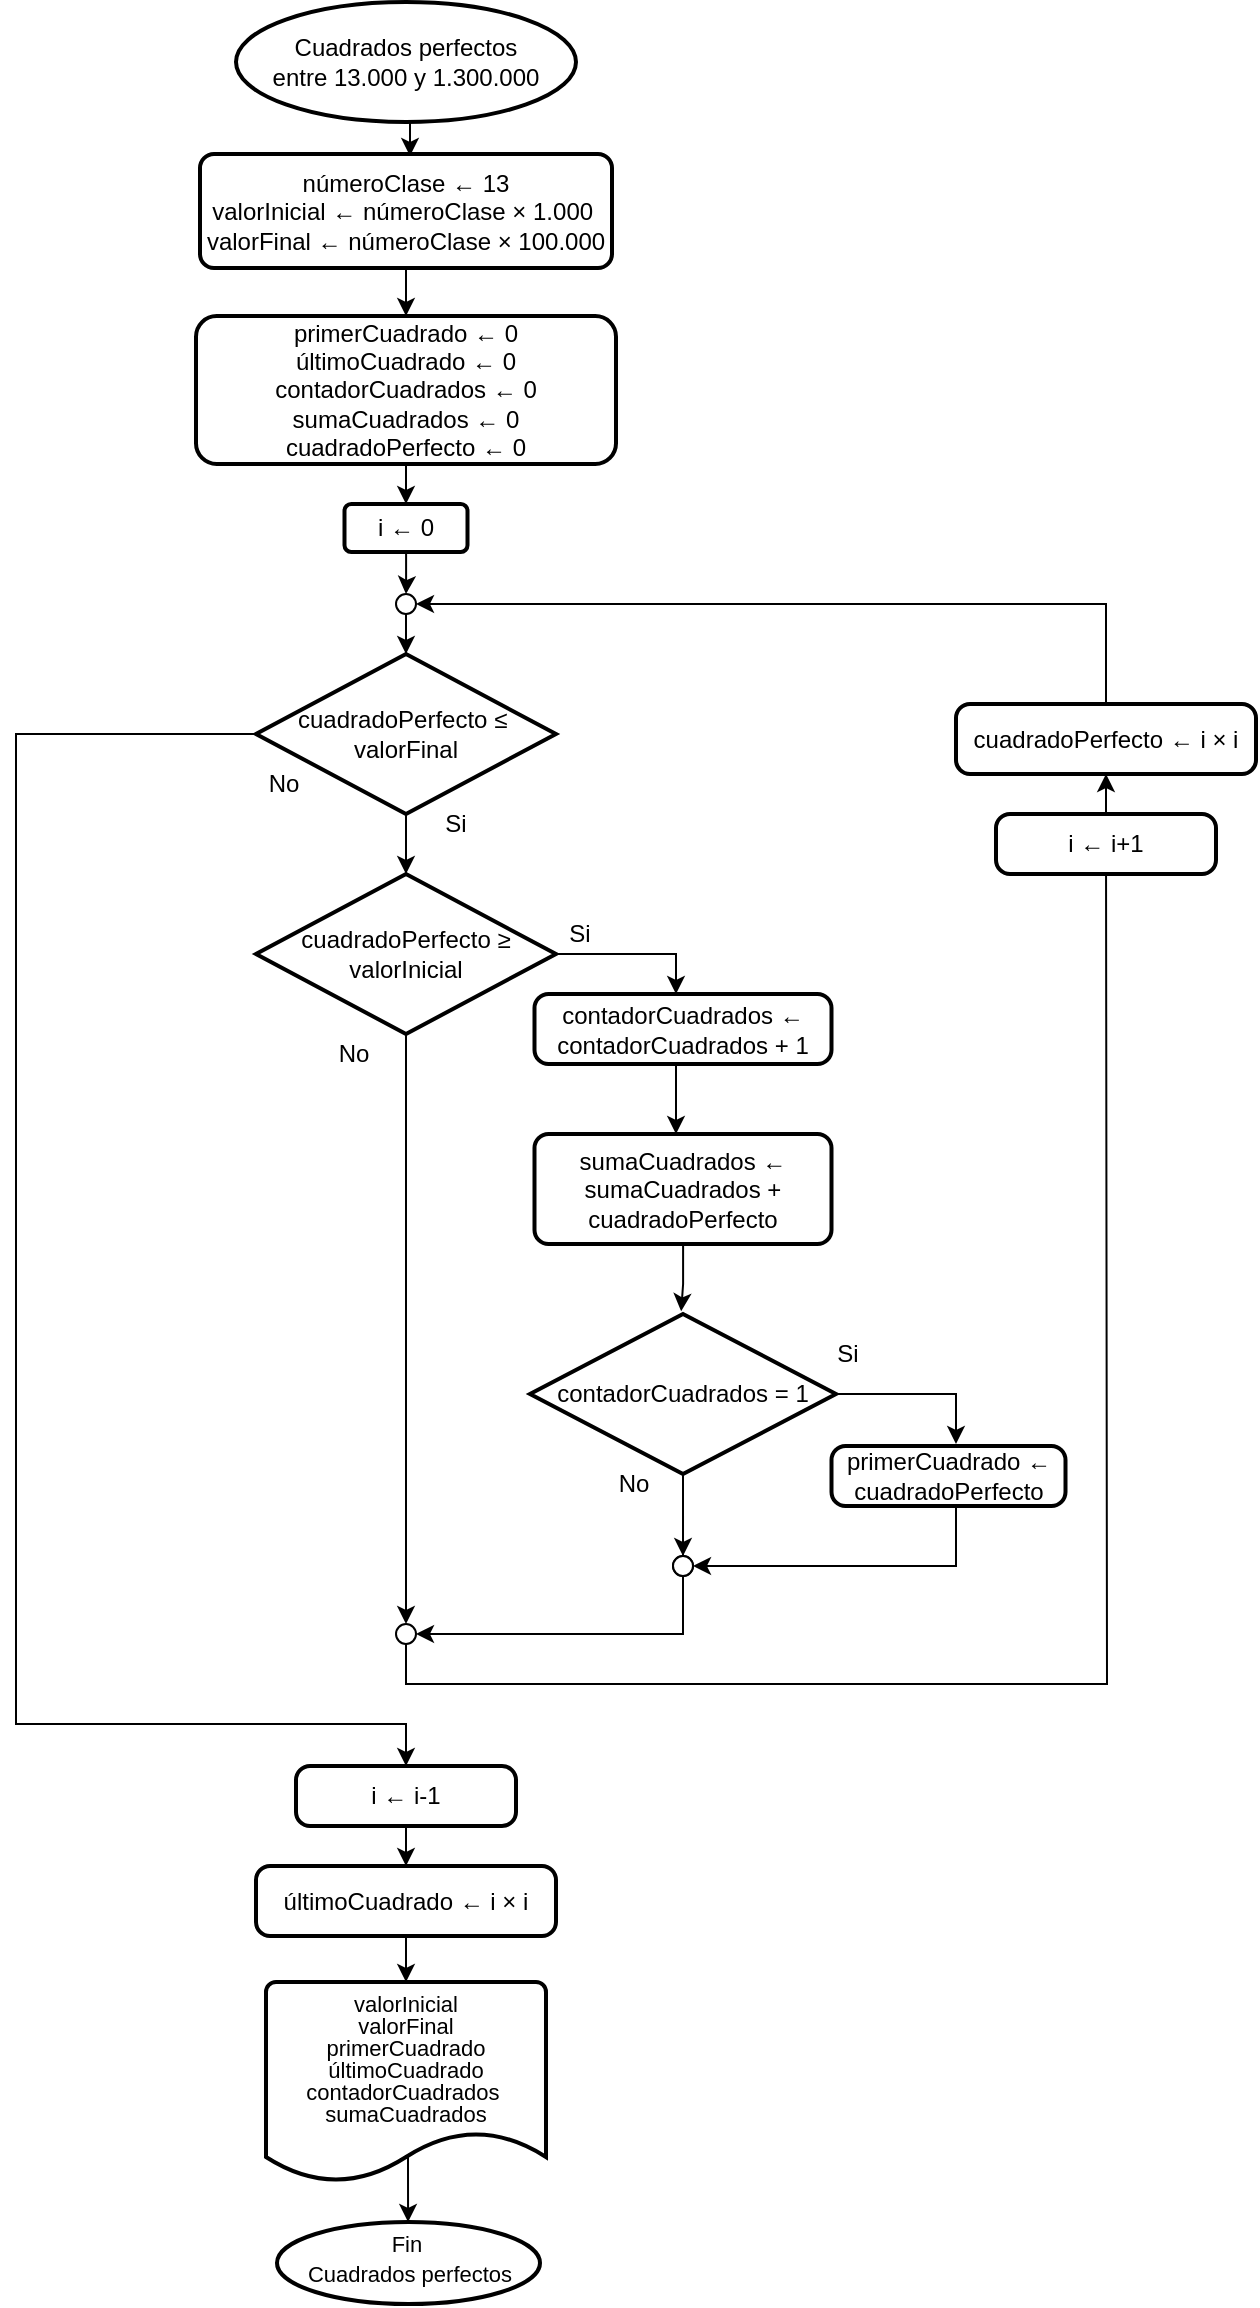 <mxfile version="22.1.0" type="device">
  <diagram name="Página-1" id="j8q6iuhYgESFSrfk0QVo">
    <mxGraphModel dx="1434" dy="746" grid="1" gridSize="10" guides="1" tooltips="1" connect="1" arrows="1" fold="1" page="1" pageScale="1" pageWidth="827" pageHeight="1169" math="0" shadow="0">
      <root>
        <mxCell id="0" />
        <mxCell id="1" parent="0" />
        <mxCell id="mVaMeVPnfpLCd78PXKZt-24" value="" style="edgeStyle=orthogonalEdgeStyle;rounded=0;orthogonalLoop=1;jettySize=auto;html=1;" parent="1" source="mVaMeVPnfpLCd78PXKZt-2" target="mVaMeVPnfpLCd78PXKZt-20" edge="1">
          <mxGeometry relative="1" as="geometry" />
        </mxCell>
        <mxCell id="f7Elnm-RimZ2Ex9OByRQ-13" style="edgeStyle=orthogonalEdgeStyle;rounded=0;orthogonalLoop=1;jettySize=auto;html=1;entryX=0.5;entryY=0;entryDx=0;entryDy=0;" parent="1" source="mVaMeVPnfpLCd78PXKZt-2" target="f7Elnm-RimZ2Ex9OByRQ-5" edge="1">
          <mxGeometry relative="1" as="geometry">
            <mxPoint x="314" y="905" as="targetPoint" />
            <Array as="points">
              <mxPoint x="104" y="375" />
              <mxPoint x="104" y="870" />
              <mxPoint x="299" y="870" />
            </Array>
          </mxGeometry>
        </mxCell>
        <mxCell id="mVaMeVPnfpLCd78PXKZt-2" value="cuadradoPerfecto ≤&amp;nbsp; valorFinal" style="strokeWidth=2;html=1;shape=mxgraph.flowchart.decision;whiteSpace=wrap;" parent="1" vertex="1">
          <mxGeometry x="224" y="335" width="150" height="80" as="geometry" />
        </mxCell>
        <mxCell id="mVaMeVPnfpLCd78PXKZt-3" value="Cuadrados perfectos&lt;br style=&quot;border-color: var(--border-color);&quot;&gt;entre 13.000 y 1.300.000" style="strokeWidth=2;html=1;shape=mxgraph.flowchart.start_1;whiteSpace=wrap;" parent="1" vertex="1">
          <mxGeometry x="214" y="9" width="170" height="60" as="geometry" />
        </mxCell>
        <mxCell id="mVaMeVPnfpLCd78PXKZt-10" value="" style="edgeStyle=orthogonalEdgeStyle;rounded=0;orthogonalLoop=1;jettySize=auto;html=1;" parent="1" source="mVaMeVPnfpLCd78PXKZt-4" target="mVaMeVPnfpLCd78PXKZt-9" edge="1">
          <mxGeometry relative="1" as="geometry" />
        </mxCell>
        <mxCell id="mVaMeVPnfpLCd78PXKZt-4" value="númeroClase ← 13&lt;br&gt;valorInicial ← númeroClase × 1.000&amp;nbsp;&lt;br style=&quot;border-color: var(--border-color);&quot;&gt;valorFinal ← númeroClase × 100.000" style="rounded=1;whiteSpace=wrap;html=1;absoluteArcSize=1;arcSize=14;strokeWidth=2;" parent="1" vertex="1">
          <mxGeometry x="196" y="85" width="206" height="57" as="geometry" />
        </mxCell>
        <mxCell id="mVaMeVPnfpLCd78PXKZt-14" value="" style="edgeStyle=orthogonalEdgeStyle;rounded=0;orthogonalLoop=1;jettySize=auto;html=1;" parent="1" source="mVaMeVPnfpLCd78PXKZt-9" target="mVaMeVPnfpLCd78PXKZt-13" edge="1">
          <mxGeometry relative="1" as="geometry" />
        </mxCell>
        <mxCell id="mVaMeVPnfpLCd78PXKZt-9" value="primerCuadrado ← 0&lt;br style=&quot;border-color: var(--border-color);&quot;&gt;últimoCuadrado ← 0&lt;br style=&quot;border-color: var(--border-color);&quot;&gt;contadorCuadrados ← 0&lt;br style=&quot;border-color: var(--border-color);&quot;&gt;sumaCuadrados ← 0&lt;br style=&quot;border-color: var(--border-color);&quot;&gt;cuadradoPerfecto ← 0" style="whiteSpace=wrap;html=1;rounded=1;arcSize=14;strokeWidth=2;" parent="1" vertex="1">
          <mxGeometry x="194" y="166" width="210" height="74" as="geometry" />
        </mxCell>
        <mxCell id="mVaMeVPnfpLCd78PXKZt-41" value="" style="edgeStyle=orthogonalEdgeStyle;rounded=0;orthogonalLoop=1;jettySize=auto;html=1;entryX=0.5;entryY=0;entryDx=0;entryDy=0;entryPerimeter=0;" parent="1" source="mVaMeVPnfpLCd78PXKZt-13" target="mVaMeVPnfpLCd78PXKZt-37" edge="1">
          <mxGeometry relative="1" as="geometry" />
        </mxCell>
        <mxCell id="mVaMeVPnfpLCd78PXKZt-13" value="i ← 0" style="whiteSpace=wrap;html=1;rounded=1;arcSize=14;strokeWidth=2;" parent="1" vertex="1">
          <mxGeometry x="268.25" y="260" width="61.5" height="24" as="geometry" />
        </mxCell>
        <mxCell id="mVaMeVPnfpLCd78PXKZt-17" value="" style="edgeStyle=orthogonalEdgeStyle;rounded=0;orthogonalLoop=1;jettySize=auto;html=1;" parent="1" edge="1">
          <mxGeometry relative="1" as="geometry">
            <mxPoint x="301" y="69" as="sourcePoint" />
            <mxPoint x="301" y="86" as="targetPoint" />
          </mxGeometry>
        </mxCell>
        <mxCell id="mVaMeVPnfpLCd78PXKZt-19" value="No" style="text;html=1;strokeColor=none;fillColor=none;align=center;verticalAlign=middle;whiteSpace=wrap;rounded=0;" parent="1" vertex="1">
          <mxGeometry x="208.25" y="385" width="60" height="30" as="geometry" />
        </mxCell>
        <mxCell id="mVaMeVPnfpLCd78PXKZt-33" value="" style="edgeStyle=orthogonalEdgeStyle;rounded=0;orthogonalLoop=1;jettySize=auto;html=1;" parent="1" source="mVaMeVPnfpLCd78PXKZt-20" target="mVaMeVPnfpLCd78PXKZt-32" edge="1">
          <mxGeometry relative="1" as="geometry" />
        </mxCell>
        <mxCell id="mVaMeVPnfpLCd78PXKZt-20" value="cuadradoPerfecto ≥ valorInicial" style="strokeWidth=2;html=1;shape=mxgraph.flowchart.decision;whiteSpace=wrap;" parent="1" vertex="1">
          <mxGeometry x="224" y="445" width="150" height="80" as="geometry" />
        </mxCell>
        <mxCell id="mVaMeVPnfpLCd78PXKZt-27" value="" style="edgeStyle=orthogonalEdgeStyle;rounded=0;orthogonalLoop=1;jettySize=auto;html=1;exitX=1;exitY=0.5;exitDx=0;exitDy=0;exitPerimeter=0;" parent="1" source="mVaMeVPnfpLCd78PXKZt-20" target="mVaMeVPnfpLCd78PXKZt-26" edge="1">
          <mxGeometry relative="1" as="geometry">
            <Array as="points">
              <mxPoint x="434" y="485" />
            </Array>
          </mxGeometry>
        </mxCell>
        <mxCell id="mVaMeVPnfpLCd78PXKZt-22" value="Si" style="text;html=1;strokeColor=none;fillColor=none;align=center;verticalAlign=middle;whiteSpace=wrap;rounded=0;" parent="1" vertex="1">
          <mxGeometry x="355.5" y="460" width="60" height="30" as="geometry" />
        </mxCell>
        <mxCell id="mVaMeVPnfpLCd78PXKZt-23" value="Si" style="text;html=1;strokeColor=none;fillColor=none;align=center;verticalAlign=middle;whiteSpace=wrap;rounded=0;" parent="1" vertex="1">
          <mxGeometry x="294" y="405" width="60" height="30" as="geometry" />
        </mxCell>
        <mxCell id="mVaMeVPnfpLCd78PXKZt-25" value="No" style="text;html=1;strokeColor=none;fillColor=none;align=center;verticalAlign=middle;whiteSpace=wrap;rounded=0;" parent="1" vertex="1">
          <mxGeometry x="242.5" y="520" width="60" height="30" as="geometry" />
        </mxCell>
        <mxCell id="mVaMeVPnfpLCd78PXKZt-52" value="" style="edgeStyle=orthogonalEdgeStyle;rounded=0;orthogonalLoop=1;jettySize=auto;html=1;" parent="1" source="mVaMeVPnfpLCd78PXKZt-26" target="mVaMeVPnfpLCd78PXKZt-28" edge="1">
          <mxGeometry relative="1" as="geometry">
            <Array as="points">
              <mxPoint x="434" y="555" />
              <mxPoint x="434" y="555" />
            </Array>
          </mxGeometry>
        </mxCell>
        <mxCell id="mVaMeVPnfpLCd78PXKZt-26" value="contadorCuadrados ← contadorCuadrados + 1" style="rounded=1;whiteSpace=wrap;html=1;absoluteArcSize=1;arcSize=14;strokeWidth=2;" parent="1" vertex="1">
          <mxGeometry x="363.25" y="505" width="148.5" height="35" as="geometry" />
        </mxCell>
        <mxCell id="mVaMeVPnfpLCd78PXKZt-55" value="" style="edgeStyle=orthogonalEdgeStyle;rounded=0;orthogonalLoop=1;jettySize=auto;html=1;entryX=0.494;entryY=-0.017;entryDx=0;entryDy=0;entryPerimeter=0;" parent="1" source="mVaMeVPnfpLCd78PXKZt-28" target="mVaMeVPnfpLCd78PXKZt-44" edge="1">
          <mxGeometry relative="1" as="geometry" />
        </mxCell>
        <mxCell id="mVaMeVPnfpLCd78PXKZt-28" value="sumaCuadrados ← sumaCuadrados + cuadradoPerfecto" style="rounded=1;whiteSpace=wrap;html=1;absoluteArcSize=1;arcSize=14;strokeWidth=2;" parent="1" vertex="1">
          <mxGeometry x="363.25" y="575" width="148.5" height="55" as="geometry" />
        </mxCell>
        <mxCell id="mVaMeVPnfpLCd78PXKZt-66" style="edgeStyle=orthogonalEdgeStyle;rounded=0;orthogonalLoop=1;jettySize=auto;html=1;exitX=0.5;exitY=1;exitDx=0;exitDy=0;exitPerimeter=0;entryX=0.5;entryY=1;entryDx=0;entryDy=0;" parent="1" source="mVaMeVPnfpLCd78PXKZt-32" edge="1">
          <mxGeometry relative="1" as="geometry">
            <mxPoint x="649" y="426" as="targetPoint" />
          </mxGeometry>
        </mxCell>
        <mxCell id="mVaMeVPnfpLCd78PXKZt-32" value="" style="verticalLabelPosition=bottom;verticalAlign=top;html=1;shape=mxgraph.flowchart.on-page_reference;" parent="1" vertex="1">
          <mxGeometry x="294" y="820" width="10" height="10" as="geometry" />
        </mxCell>
        <mxCell id="f7Elnm-RimZ2Ex9OByRQ-1" value="" style="edgeStyle=orthogonalEdgeStyle;rounded=0;orthogonalLoop=1;jettySize=auto;html=1;" parent="1" source="mVaMeVPnfpLCd78PXKZt-36" target="mVaMeVPnfpLCd78PXKZt-71" edge="1">
          <mxGeometry relative="1" as="geometry" />
        </mxCell>
        <mxCell id="mVaMeVPnfpLCd78PXKZt-36" value="i ← i+1" style="rounded=1;whiteSpace=wrap;html=1;absoluteArcSize=1;arcSize=14;strokeWidth=2;" parent="1" vertex="1">
          <mxGeometry x="594" y="415" width="110" height="30" as="geometry" />
        </mxCell>
        <mxCell id="mVaMeVPnfpLCd78PXKZt-42" value="" style="edgeStyle=orthogonalEdgeStyle;rounded=0;orthogonalLoop=1;jettySize=auto;html=1;entryX=0.5;entryY=0;entryDx=0;entryDy=0;entryPerimeter=0;" parent="1" source="mVaMeVPnfpLCd78PXKZt-37" target="mVaMeVPnfpLCd78PXKZt-2" edge="1">
          <mxGeometry relative="1" as="geometry" />
        </mxCell>
        <mxCell id="mVaMeVPnfpLCd78PXKZt-37" value="" style="verticalLabelPosition=bottom;verticalAlign=top;html=1;shape=mxgraph.flowchart.on-page_reference;" parent="1" vertex="1">
          <mxGeometry x="294" y="305" width="10" height="10" as="geometry" />
        </mxCell>
        <mxCell id="mVaMeVPnfpLCd78PXKZt-61" value="" style="edgeStyle=orthogonalEdgeStyle;rounded=0;orthogonalLoop=1;jettySize=auto;html=1;" parent="1" source="mVaMeVPnfpLCd78PXKZt-44" target="mVaMeVPnfpLCd78PXKZt-60" edge="1">
          <mxGeometry relative="1" as="geometry" />
        </mxCell>
        <mxCell id="n_t5TIhS7Hg-UctJjVmX-9" style="edgeStyle=orthogonalEdgeStyle;rounded=0;orthogonalLoop=1;jettySize=auto;html=1;" parent="1" edge="1">
          <mxGeometry relative="1" as="geometry">
            <mxPoint x="574" y="730" as="targetPoint" />
            <mxPoint x="508" y="705" as="sourcePoint" />
            <Array as="points">
              <mxPoint x="574" y="705" />
            </Array>
          </mxGeometry>
        </mxCell>
        <mxCell id="mVaMeVPnfpLCd78PXKZt-44" value="contadorCuadrados = 1" style="strokeWidth=2;html=1;shape=mxgraph.flowchart.decision;whiteSpace=wrap;" parent="1" vertex="1">
          <mxGeometry x="361" y="665" width="153" height="80" as="geometry" />
        </mxCell>
        <mxCell id="mVaMeVPnfpLCd78PXKZt-62" style="edgeStyle=orthogonalEdgeStyle;rounded=0;orthogonalLoop=1;jettySize=auto;html=1;entryX=1;entryY=0.5;entryDx=0;entryDy=0;entryPerimeter=0;" parent="1" target="mVaMeVPnfpLCd78PXKZt-60" edge="1">
          <mxGeometry relative="1" as="geometry">
            <mxPoint x="570.25" y="796.0" as="targetPoint" />
            <Array as="points">
              <mxPoint x="574" y="791" />
            </Array>
            <mxPoint x="574" y="756" as="sourcePoint" />
          </mxGeometry>
        </mxCell>
        <mxCell id="mVaMeVPnfpLCd78PXKZt-47" value="primerCuadrado ← cuadradoPerfecto" style="rounded=1;whiteSpace=wrap;html=1;absoluteArcSize=1;arcSize=14;strokeWidth=2;" parent="1" vertex="1">
          <mxGeometry x="511.75" y="731" width="117" height="30" as="geometry" />
        </mxCell>
        <mxCell id="mVaMeVPnfpLCd78PXKZt-48" value="Si" style="text;html=1;strokeColor=none;fillColor=none;align=center;verticalAlign=middle;whiteSpace=wrap;rounded=0;" parent="1" vertex="1">
          <mxGeometry x="490" y="670" width="60" height="30" as="geometry" />
        </mxCell>
        <mxCell id="mVaMeVPnfpLCd78PXKZt-49" value="No" style="text;html=1;strokeColor=none;fillColor=none;align=center;verticalAlign=middle;whiteSpace=wrap;rounded=0;" parent="1" vertex="1">
          <mxGeometry x="382.5" y="735" width="60" height="30" as="geometry" />
        </mxCell>
        <mxCell id="mVaMeVPnfpLCd78PXKZt-65" style="edgeStyle=orthogonalEdgeStyle;rounded=0;orthogonalLoop=1;jettySize=auto;html=1;entryX=1;entryY=0.5;entryDx=0;entryDy=0;entryPerimeter=0;" parent="1" target="mVaMeVPnfpLCd78PXKZt-32" edge="1">
          <mxGeometry relative="1" as="geometry">
            <mxPoint x="437.511" y="766" as="sourcePoint" />
            <Array as="points">
              <mxPoint x="438" y="825" />
            </Array>
          </mxGeometry>
        </mxCell>
        <mxCell id="mVaMeVPnfpLCd78PXKZt-60" value="" style="verticalLabelPosition=bottom;verticalAlign=top;html=1;shape=mxgraph.flowchart.on-page_reference;" parent="1" vertex="1">
          <mxGeometry x="432.5" y="786" width="10" height="10" as="geometry" />
        </mxCell>
        <mxCell id="mVaMeVPnfpLCd78PXKZt-69" value="" style="verticalLabelPosition=bottom;verticalAlign=top;html=1;shape=mxgraph.flowchart.on-page_reference;" parent="1" vertex="1">
          <mxGeometry x="432.5" y="786" width="10" height="10" as="geometry" />
        </mxCell>
        <mxCell id="f7Elnm-RimZ2Ex9OByRQ-4" style="edgeStyle=orthogonalEdgeStyle;rounded=0;orthogonalLoop=1;jettySize=auto;html=1;entryX=1;entryY=0.5;entryDx=0;entryDy=0;entryPerimeter=0;" parent="1" source="mVaMeVPnfpLCd78PXKZt-71" target="mVaMeVPnfpLCd78PXKZt-37" edge="1">
          <mxGeometry relative="1" as="geometry">
            <mxPoint x="574" y="305" as="targetPoint" />
            <Array as="points">
              <mxPoint x="649" y="310" />
            </Array>
          </mxGeometry>
        </mxCell>
        <mxCell id="mVaMeVPnfpLCd78PXKZt-71" value="cuadradoPerfecto ← i × i" style="rounded=1;whiteSpace=wrap;html=1;absoluteArcSize=1;arcSize=14;strokeWidth=2;" parent="1" vertex="1">
          <mxGeometry x="574" y="360" width="150" height="35" as="geometry" />
        </mxCell>
        <mxCell id="f7Elnm-RimZ2Ex9OByRQ-15" value="" style="edgeStyle=orthogonalEdgeStyle;rounded=0;orthogonalLoop=1;jettySize=auto;html=1;" parent="1" source="f7Elnm-RimZ2Ex9OByRQ-5" target="f7Elnm-RimZ2Ex9OByRQ-6" edge="1">
          <mxGeometry relative="1" as="geometry" />
        </mxCell>
        <mxCell id="f7Elnm-RimZ2Ex9OByRQ-5" value="i ← i-1" style="rounded=1;whiteSpace=wrap;html=1;absoluteArcSize=1;arcSize=14;strokeWidth=2;" parent="1" vertex="1">
          <mxGeometry x="244" y="891" width="110" height="30" as="geometry" />
        </mxCell>
        <mxCell id="n_t5TIhS7Hg-UctJjVmX-13" value="" style="edgeStyle=orthogonalEdgeStyle;rounded=0;orthogonalLoop=1;jettySize=auto;html=1;" parent="1" source="f7Elnm-RimZ2Ex9OByRQ-6" target="f7Elnm-RimZ2Ex9OByRQ-16" edge="1">
          <mxGeometry relative="1" as="geometry" />
        </mxCell>
        <mxCell id="f7Elnm-RimZ2Ex9OByRQ-6" value="últimoCuadrado ← i × i" style="rounded=1;whiteSpace=wrap;html=1;absoluteArcSize=1;arcSize=14;strokeWidth=2;" parent="1" vertex="1">
          <mxGeometry x="224" y="941" width="150" height="35" as="geometry" />
        </mxCell>
        <mxCell id="n_t5TIhS7Hg-UctJjVmX-14" value="" style="edgeStyle=orthogonalEdgeStyle;rounded=0;orthogonalLoop=1;jettySize=auto;html=1;entryX=0.492;entryY=0.025;entryDx=0;entryDy=0;entryPerimeter=0;" parent="1" edge="1">
          <mxGeometry relative="1" as="geometry">
            <mxPoint x="298" y="1087" as="sourcePoint" />
            <mxPoint x="300.04" y="1119" as="targetPoint" />
          </mxGeometry>
        </mxCell>
        <mxCell id="f7Elnm-RimZ2Ex9OByRQ-16" value="&lt;p style=&quot;line-height: 100%; font-size: 11px;&quot;&gt;valorInicial&lt;br style=&quot;font-size: 11px;&quot;&gt;valorFinal&lt;br style=&quot;font-size: 11px;&quot;&gt;primerCuadrado&lt;br style=&quot;border-color: var(--border-color); font-size: 11px;&quot;&gt;últimoCuadrado&lt;br style=&quot;border-color: var(--border-color); font-size: 11px;&quot;&gt;contadorCuadrados&amp;nbsp;&lt;br style=&quot;border-color: var(--border-color); font-size: 11px;&quot;&gt;sumaCuadrados&lt;/p&gt;" style="strokeWidth=2;html=1;shape=mxgraph.flowchart.document2;whiteSpace=wrap;size=0.25;verticalAlign=middle;fontSize=11;horizontal=1;labelPosition=center;verticalLabelPosition=middle;align=center;spacingTop=-25;" parent="1" vertex="1">
          <mxGeometry x="229" y="999" width="140" height="100" as="geometry" />
        </mxCell>
        <mxCell id="n_t5TIhS7Hg-UctJjVmX-1" value="&lt;font style=&quot;font-size: 11px;&quot;&gt;Fin&amp;nbsp;&lt;br&gt;Cuadrados perfectos&lt;/font&gt;" style="ellipse;whiteSpace=wrap;html=1;strokeWidth=2;spacingTop=-6;" parent="1" vertex="1">
          <mxGeometry x="234.5" y="1119" width="131.5" height="41" as="geometry" />
        </mxCell>
      </root>
    </mxGraphModel>
  </diagram>
</mxfile>
